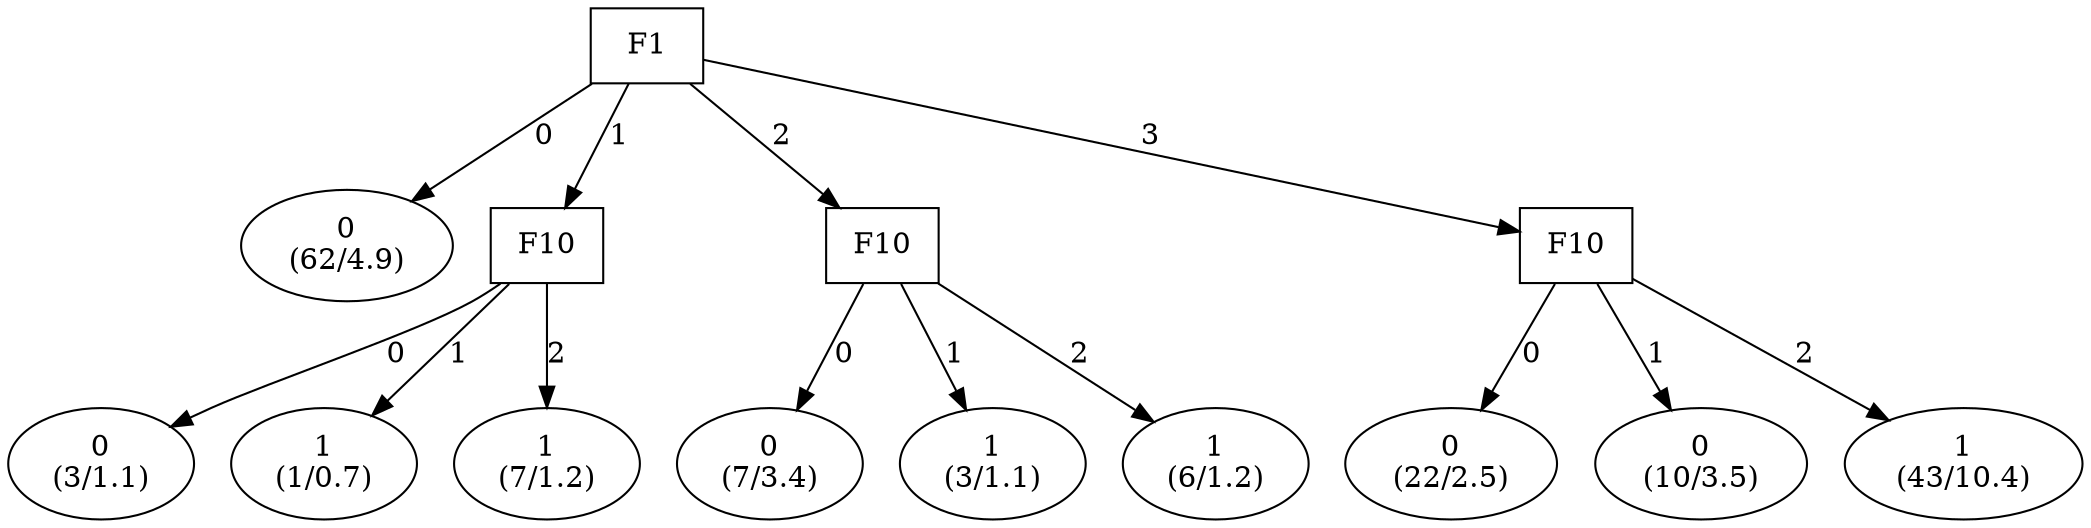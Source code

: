 digraph YaDT {
n0 [ shape=box, label="F1\n"]
n0 -> n1 [label="0"]
n1 [ shape=ellipse, label="0\n(62/4.9)"]
n0 -> n2 [label="1"]
n2 [ shape=box, label="F10\n"]
n2 -> n3 [label="0"]
n3 [ shape=ellipse, label="0\n(3/1.1)"]
n2 -> n4 [label="1"]
n4 [ shape=ellipse, label="1\n(1/0.7)"]
n2 -> n5 [label="2"]
n5 [ shape=ellipse, label="1\n(7/1.2)"]
n0 -> n7 [label="2"]
n7 [ shape=box, label="F10\n"]
n7 -> n8 [label="0"]
n8 [ shape=ellipse, label="0\n(7/3.4)"]
n7 -> n9 [label="1"]
n9 [ shape=ellipse, label="1\n(3/1.1)"]
n7 -> n10 [label="2"]
n10 [ shape=ellipse, label="1\n(6/1.2)"]
n0 -> n12 [label="3"]
n12 [ shape=box, label="F10\n"]
n12 -> n13 [label="0"]
n13 [ shape=ellipse, label="0\n(22/2.5)"]
n12 -> n14 [label="1"]
n14 [ shape=ellipse, label="0\n(10/3.5)"]
n12 -> n15 [label="2"]
n15 [ shape=ellipse, label="1\n(43/10.4)"]
}
